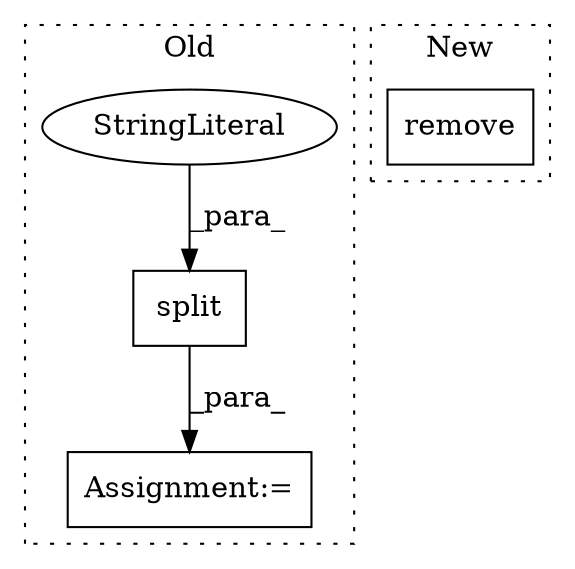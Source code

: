 digraph G {
subgraph cluster0 {
1 [label="split" a="32" s="1976,1985" l="6,1" shape="box"];
3 [label="StringLiteral" a="45" s="1982" l="3" shape="ellipse"];
4 [label="Assignment:=" a="7" s="1956" l="1" shape="box"];
label = "Old";
style="dotted";
}
subgraph cluster1 {
2 [label="remove" a="32" s="4051,4061" l="7,1" shape="box"];
label = "New";
style="dotted";
}
1 -> 4 [label="_para_"];
3 -> 1 [label="_para_"];
}